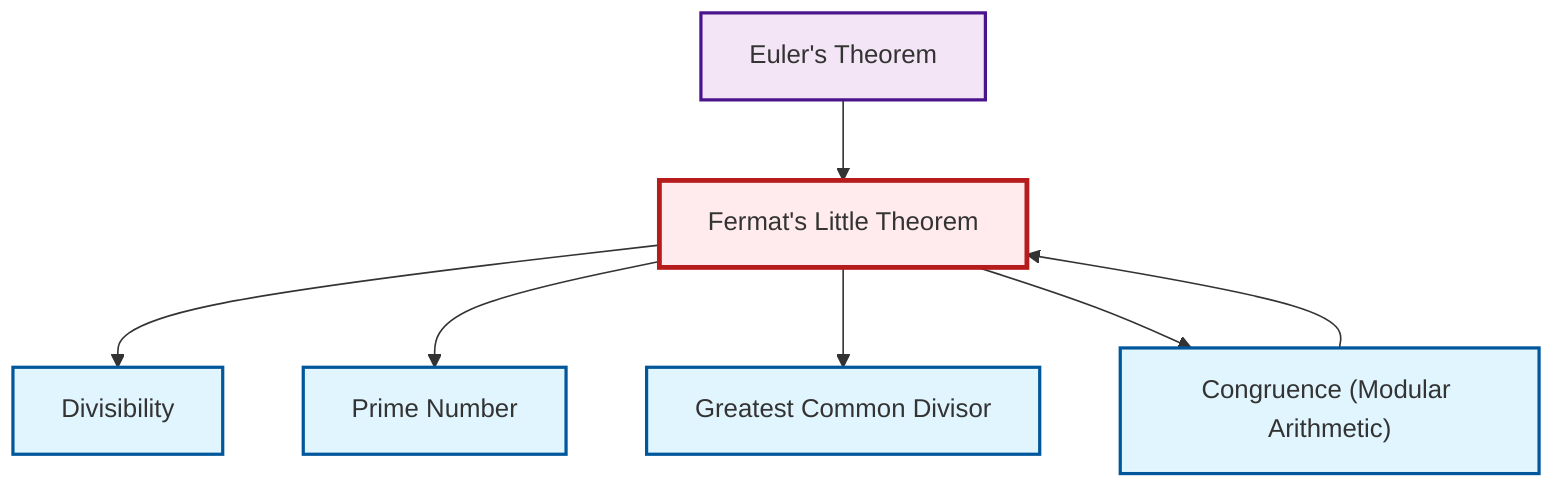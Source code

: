 graph TD
    classDef definition fill:#e1f5fe,stroke:#01579b,stroke-width:2px
    classDef theorem fill:#f3e5f5,stroke:#4a148c,stroke-width:2px
    classDef axiom fill:#fff3e0,stroke:#e65100,stroke-width:2px
    classDef example fill:#e8f5e9,stroke:#1b5e20,stroke-width:2px
    classDef current fill:#ffebee,stroke:#b71c1c,stroke-width:3px
    def-gcd["Greatest Common Divisor"]:::definition
    thm-euler["Euler's Theorem"]:::theorem
    def-divisibility["Divisibility"]:::definition
    def-congruence["Congruence (Modular Arithmetic)"]:::definition
    thm-fermat-little["Fermat's Little Theorem"]:::theorem
    def-prime["Prime Number"]:::definition
    thm-fermat-little --> def-divisibility
    thm-fermat-little --> def-prime
    thm-fermat-little --> def-gcd
    thm-euler --> thm-fermat-little
    def-congruence --> thm-fermat-little
    thm-fermat-little --> def-congruence
    class thm-fermat-little current